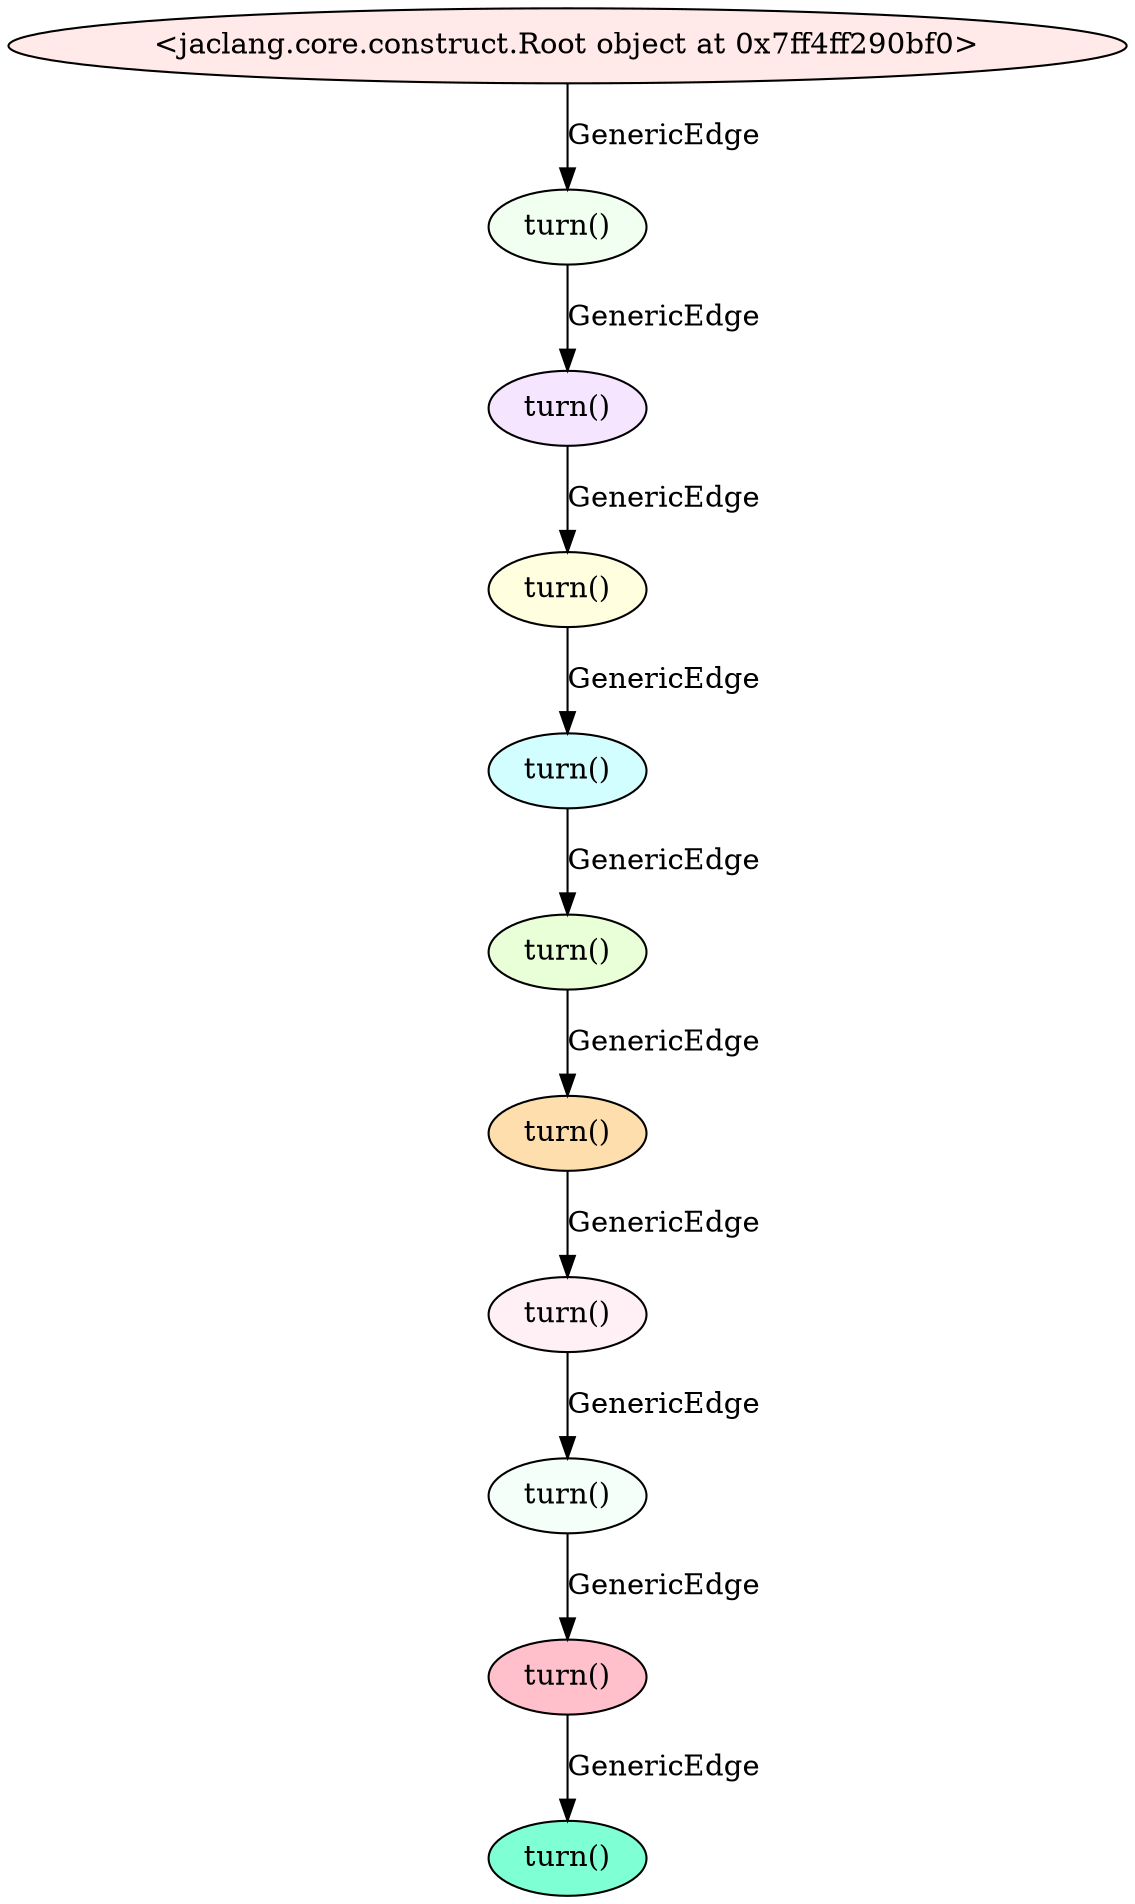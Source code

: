 digraph {
node [style="filled", shape="ellipse", fillcolor="invis", fontcolor="black"];
0 -> 1  [label="GenericEdge "];
1 -> 2  [label="GenericEdge "];
2 -> 3  [label="GenericEdge "];
3 -> 4  [label="GenericEdge "];
4 -> 5  [label="GenericEdge "];
5 -> 6  [label="GenericEdge "];
6 -> 7  [label="GenericEdge "];
7 -> 8  [label="GenericEdge "];
8 -> 9  [label="GenericEdge "];
9 -> 10  [label="GenericEdge "];
0 [label="&lt;jaclang.core.construct.Root object at 0x7ff4ff290bf0&gt;"fillcolor="#FFE9E9"];
1 [label="turn()"fillcolor="#F0FFF0"];
2 [label="turn()"fillcolor="#F5E5FF"];
3 [label="turn()"fillcolor="#FFFFE0"];
4 [label="turn()"fillcolor="#D2FEFF "];
5 [label="turn()"fillcolor="#E8FFD7"];
6 [label="turn()"fillcolor="#FFDEAD"];
7 [label="turn()"fillcolor="#FFF0F5"];
8 [label="turn()"fillcolor="#F5FFFA"];
9 [label="turn()"fillcolor="#FFC0CB"];
10 [label="turn()"fillcolor="#7FFFD4"];
}